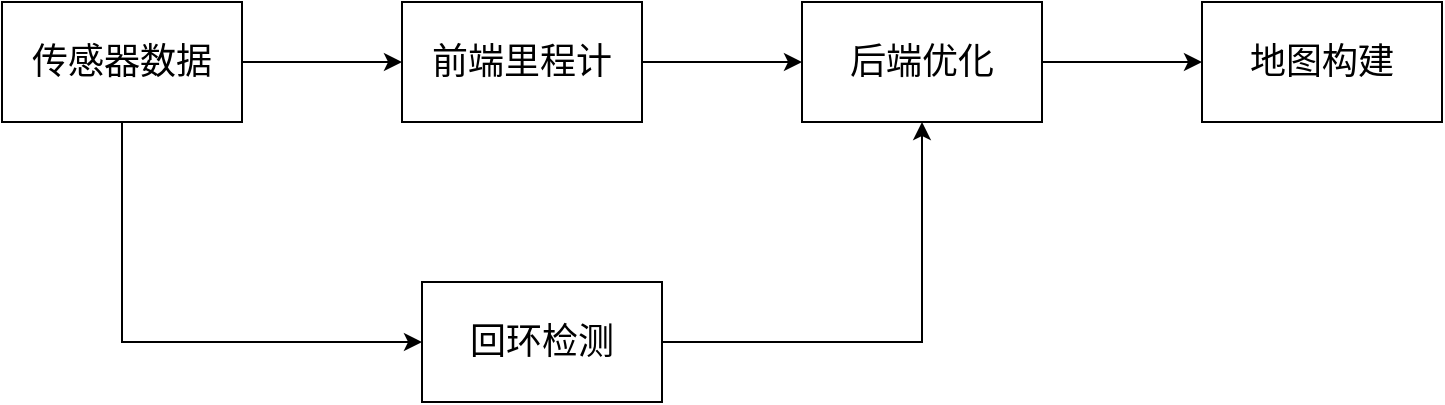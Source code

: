 <mxfile version="21.3.2" type="github">
  <diagram name="第 1 页" id="dJtaB9G0Uvy85_bg-QRI">
    <mxGraphModel dx="1050" dy="596" grid="1" gridSize="10" guides="1" tooltips="1" connect="1" arrows="1" fold="1" page="1" pageScale="1" pageWidth="827" pageHeight="1169" math="0" shadow="0">
      <root>
        <mxCell id="0" />
        <mxCell id="1" parent="0" />
        <mxCell id="GPMlyMDWkNU-sXdj6ws4-4" value="" style="edgeStyle=orthogonalEdgeStyle;rounded=0;orthogonalLoop=1;jettySize=auto;html=1;" edge="1" parent="1" source="GPMlyMDWkNU-sXdj6ws4-2" target="GPMlyMDWkNU-sXdj6ws4-3">
          <mxGeometry relative="1" as="geometry" />
        </mxCell>
        <mxCell id="GPMlyMDWkNU-sXdj6ws4-10" value="" style="edgeStyle=orthogonalEdgeStyle;rounded=0;orthogonalLoop=1;jettySize=auto;html=1;" edge="1" parent="1" source="GPMlyMDWkNU-sXdj6ws4-2" target="GPMlyMDWkNU-sXdj6ws4-9">
          <mxGeometry relative="1" as="geometry">
            <Array as="points">
              <mxPoint x="140" y="380" />
            </Array>
          </mxGeometry>
        </mxCell>
        <mxCell id="GPMlyMDWkNU-sXdj6ws4-2" value="&lt;font style=&quot;font-size: 18px;&quot;&gt;传感器数据&lt;/font&gt;" style="rounded=0;whiteSpace=wrap;html=1;" vertex="1" parent="1">
          <mxGeometry x="80" y="210" width="120" height="60" as="geometry" />
        </mxCell>
        <mxCell id="GPMlyMDWkNU-sXdj6ws4-6" value="" style="edgeStyle=orthogonalEdgeStyle;rounded=0;orthogonalLoop=1;jettySize=auto;html=1;" edge="1" parent="1" source="GPMlyMDWkNU-sXdj6ws4-3" target="GPMlyMDWkNU-sXdj6ws4-5">
          <mxGeometry relative="1" as="geometry" />
        </mxCell>
        <mxCell id="GPMlyMDWkNU-sXdj6ws4-3" value="&lt;font style=&quot;font-size: 18px;&quot;&gt;前端里程计&lt;/font&gt;" style="rounded=0;whiteSpace=wrap;html=1;" vertex="1" parent="1">
          <mxGeometry x="280" y="210" width="120" height="60" as="geometry" />
        </mxCell>
        <mxCell id="GPMlyMDWkNU-sXdj6ws4-8" value="" style="edgeStyle=orthogonalEdgeStyle;rounded=0;orthogonalLoop=1;jettySize=auto;html=1;" edge="1" parent="1" source="GPMlyMDWkNU-sXdj6ws4-5" target="GPMlyMDWkNU-sXdj6ws4-7">
          <mxGeometry relative="1" as="geometry" />
        </mxCell>
        <mxCell id="GPMlyMDWkNU-sXdj6ws4-5" value="&lt;font style=&quot;font-size: 18px;&quot;&gt;后端优化&lt;/font&gt;" style="rounded=0;whiteSpace=wrap;html=1;" vertex="1" parent="1">
          <mxGeometry x="480" y="210" width="120" height="60" as="geometry" />
        </mxCell>
        <mxCell id="GPMlyMDWkNU-sXdj6ws4-7" value="&lt;font style=&quot;font-size: 18px;&quot;&gt;地图构建&lt;/font&gt;" style="rounded=0;whiteSpace=wrap;html=1;" vertex="1" parent="1">
          <mxGeometry x="680" y="210" width="120" height="60" as="geometry" />
        </mxCell>
        <mxCell id="GPMlyMDWkNU-sXdj6ws4-11" style="edgeStyle=orthogonalEdgeStyle;rounded=0;orthogonalLoop=1;jettySize=auto;html=1;entryX=0.5;entryY=1;entryDx=0;entryDy=0;" edge="1" parent="1" source="GPMlyMDWkNU-sXdj6ws4-9" target="GPMlyMDWkNU-sXdj6ws4-5">
          <mxGeometry relative="1" as="geometry" />
        </mxCell>
        <mxCell id="GPMlyMDWkNU-sXdj6ws4-9" value="&lt;font style=&quot;font-size: 18px;&quot;&gt;回环检测&lt;/font&gt;" style="rounded=0;whiteSpace=wrap;html=1;" vertex="1" parent="1">
          <mxGeometry x="290" y="350" width="120" height="60" as="geometry" />
        </mxCell>
      </root>
    </mxGraphModel>
  </diagram>
</mxfile>
